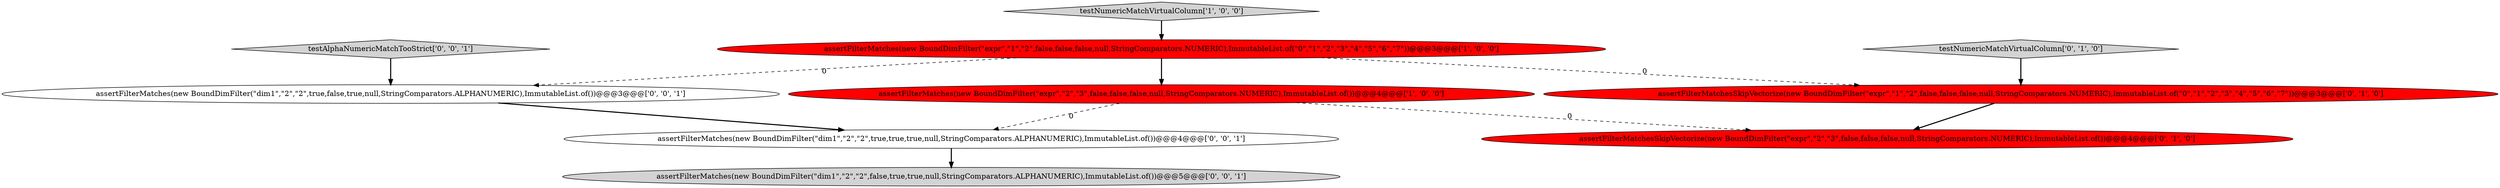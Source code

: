 digraph {
7 [style = filled, label = "assertFilterMatches(new BoundDimFilter(\"dim1\",\"2\",\"2\",true,false,true,null,StringComparators.ALPHANUMERIC),ImmutableList.of())@@@3@@@['0', '0', '1']", fillcolor = white, shape = ellipse image = "AAA0AAABBB3BBB"];
6 [style = filled, label = "assertFilterMatches(new BoundDimFilter(\"dim1\",\"2\",\"2\",false,true,true,null,StringComparators.ALPHANUMERIC),ImmutableList.of())@@@5@@@['0', '0', '1']", fillcolor = lightgray, shape = ellipse image = "AAA0AAABBB3BBB"];
9 [style = filled, label = "testAlphaNumericMatchTooStrict['0', '0', '1']", fillcolor = lightgray, shape = diamond image = "AAA0AAABBB3BBB"];
5 [style = filled, label = "assertFilterMatchesSkipVectorize(new BoundDimFilter(\"expr\",\"2\",\"3\",false,false,false,null,StringComparators.NUMERIC),ImmutableList.of())@@@4@@@['0', '1', '0']", fillcolor = red, shape = ellipse image = "AAA1AAABBB2BBB"];
0 [style = filled, label = "assertFilterMatches(new BoundDimFilter(\"expr\",\"1\",\"2\",false,false,false,null,StringComparators.NUMERIC),ImmutableList.of(\"0\",\"1\",\"2\",\"3\",\"4\",\"5\",\"6\",\"7\"))@@@3@@@['1', '0', '0']", fillcolor = red, shape = ellipse image = "AAA1AAABBB1BBB"];
4 [style = filled, label = "testNumericMatchVirtualColumn['0', '1', '0']", fillcolor = lightgray, shape = diamond image = "AAA0AAABBB2BBB"];
3 [style = filled, label = "assertFilterMatchesSkipVectorize(new BoundDimFilter(\"expr\",\"1\",\"2\",false,false,false,null,StringComparators.NUMERIC),ImmutableList.of(\"0\",\"1\",\"2\",\"3\",\"4\",\"5\",\"6\",\"7\"))@@@3@@@['0', '1', '0']", fillcolor = red, shape = ellipse image = "AAA1AAABBB2BBB"];
2 [style = filled, label = "testNumericMatchVirtualColumn['1', '0', '0']", fillcolor = lightgray, shape = diamond image = "AAA0AAABBB1BBB"];
8 [style = filled, label = "assertFilterMatches(new BoundDimFilter(\"dim1\",\"2\",\"2\",true,true,true,null,StringComparators.ALPHANUMERIC),ImmutableList.of())@@@4@@@['0', '0', '1']", fillcolor = white, shape = ellipse image = "AAA0AAABBB3BBB"];
1 [style = filled, label = "assertFilterMatches(new BoundDimFilter(\"expr\",\"2\",\"3\",false,false,false,null,StringComparators.NUMERIC),ImmutableList.of())@@@4@@@['1', '0', '0']", fillcolor = red, shape = ellipse image = "AAA1AAABBB1BBB"];
4->3 [style = bold, label=""];
1->8 [style = dashed, label="0"];
3->5 [style = bold, label=""];
2->0 [style = bold, label=""];
8->6 [style = bold, label=""];
0->3 [style = dashed, label="0"];
1->5 [style = dashed, label="0"];
9->7 [style = bold, label=""];
7->8 [style = bold, label=""];
0->7 [style = dashed, label="0"];
0->1 [style = bold, label=""];
}
